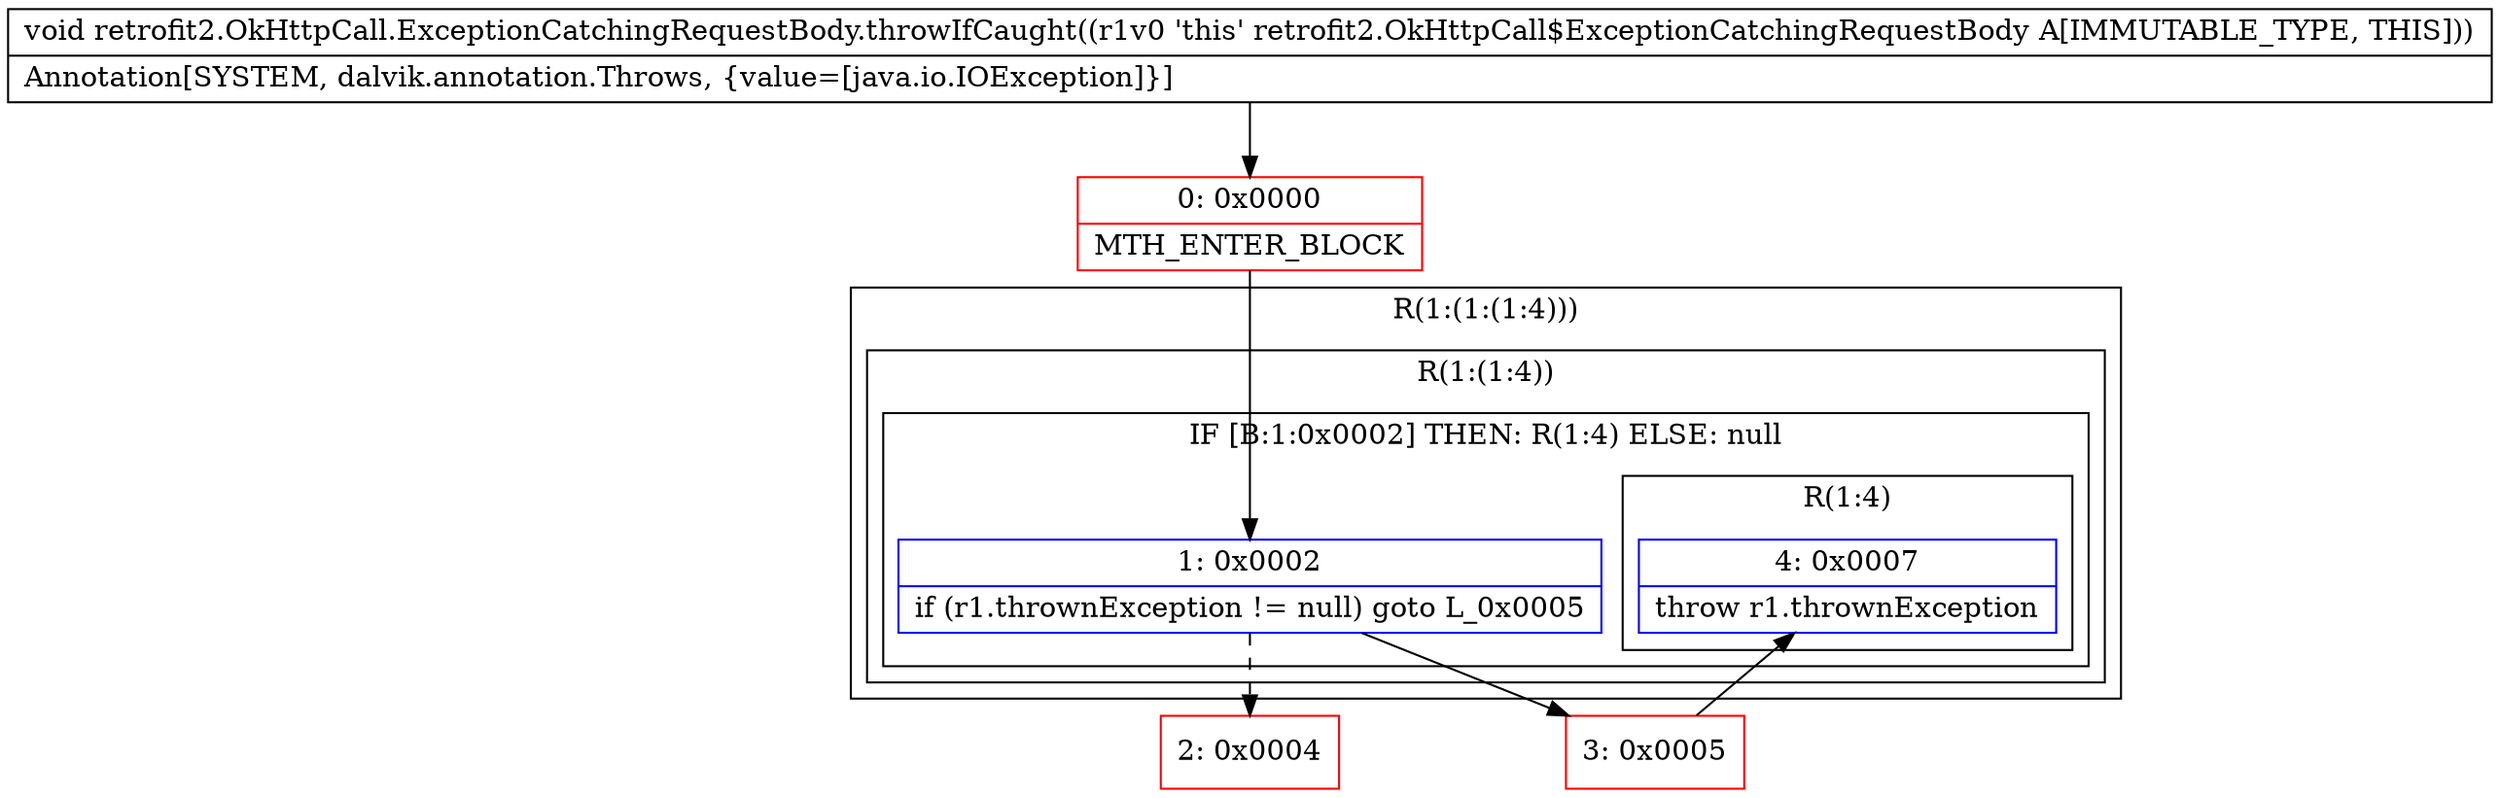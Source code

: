 digraph "CFG forretrofit2.OkHttpCall.ExceptionCatchingRequestBody.throwIfCaught()V" {
subgraph cluster_Region_291961188 {
label = "R(1:(1:(1:4)))";
node [shape=record,color=blue];
subgraph cluster_Region_309341476 {
label = "R(1:(1:4))";
node [shape=record,color=blue];
subgraph cluster_IfRegion_213255357 {
label = "IF [B:1:0x0002] THEN: R(1:4) ELSE: null";
node [shape=record,color=blue];
Node_1 [shape=record,label="{1\:\ 0x0002|if (r1.thrownException != null) goto L_0x0005\l}"];
subgraph cluster_Region_1062665676 {
label = "R(1:4)";
node [shape=record,color=blue];
Node_4 [shape=record,label="{4\:\ 0x0007|throw r1.thrownException\l}"];
}
}
}
}
Node_0 [shape=record,color=red,label="{0\:\ 0x0000|MTH_ENTER_BLOCK\l}"];
Node_2 [shape=record,color=red,label="{2\:\ 0x0004}"];
Node_3 [shape=record,color=red,label="{3\:\ 0x0005}"];
MethodNode[shape=record,label="{void retrofit2.OkHttpCall.ExceptionCatchingRequestBody.throwIfCaught((r1v0 'this' retrofit2.OkHttpCall$ExceptionCatchingRequestBody A[IMMUTABLE_TYPE, THIS]))  | Annotation[SYSTEM, dalvik.annotation.Throws, \{value=[java.io.IOException]\}]\l}"];
MethodNode -> Node_0;
Node_1 -> Node_2[style=dashed];
Node_1 -> Node_3;
Node_0 -> Node_1;
Node_3 -> Node_4;
}

